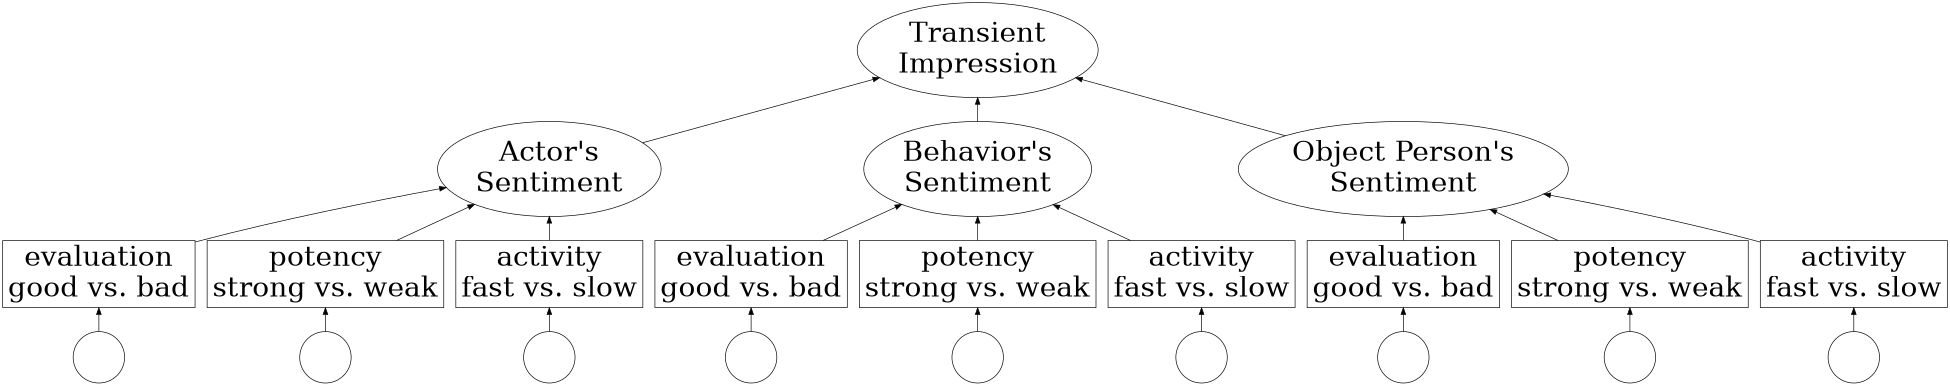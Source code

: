 /*dot -v  -Tpng ACT_ABO.dot -o ACT_ABO.png*/

digraph ISRE_5 {
    /*Graph Properties*/
    dpi = 350;
    size = "13,17";
    pencolor = black;
    rankdir = BT;

    /*Defining Objects*/

    /*The Actor*/
    Actor [label = "Actor's\nSentiment"] [shape = ellipse, width=0.5, height=0.5, fontsize=42];
    Actor_E [label = "evaluation\ngood vs. bad"] [shape = box, width=0.5, height=0.5, fontsize=42]
    a_evaluation_e [label = " "] [shape = circle, width=0.5, height=0.5, fontsize=42]
    Actor_P [label = "potency\nstrong vs. weak"] [shape = box, width=0.5, height=0.5, fontsize=42]
    a_potency_e [label = " "] [shape = circle, width=0.5, height=0.5, fontsize=42]
    Actor_A [label = "activity\nfast vs. slow"] [shape = box, width=0.5, height=0.5, fontsize=42]
    a_activity_e [label = " "] [shape = circle, width=0.5, height=0.5, fontsize=42]

    /*The Behavior*/
    Behavior [label = "Behavior's\nSentiment"] [shape = ellipse, width=0.5, height=0.5, fontsize=42];
    Behavior_E [label = "evaluation\ngood vs. bad"] [shape = box, width=0.5, height=0.5, fontsize=42]
    b_evaluation_e [label = " "] [shape = circle, width=0.5, height=0.5, fontsize=42]
    Behavior_P [label = "potency\nstrong vs. weak"] [shape = box, width=0.5, height=0.5, fontsize=42]
    b_potency_e [label = " "] [shape = circle, width=0.5, height=0.5, fontsize=42]
    Behavior_A [label = "activity\nfast vs. slow"] [shape = box, width=0.5, height=0.5, fontsize=42]
    b_activity_e [label = " "] [shape = circle, width=0.5, height=0.5, fontsize=42]

    /*The Object Person*/
    Object [label = "Object Person's\nSentiment"] [shape = ellipse, width=0.5, height=0.5, fontsize=42];
    Object_E [label = "evaluation\ngood vs. bad"] [shape = box, width=0.5, height=0.5, fontsize=42]
    o_evaluation_e [label = " "] [shape = circle, width=0.5, height=0.5, fontsize=42]
    Object_P [label = "potency\nstrong vs. weak"] [shape = box, width=0.5, height=0.5, fontsize=42]
    o_potency_e [label = " "] [shape = circle, width=0.5, height=0.5, fontsize=42]
    Object_A [label = "activity\nfast vs. slow"] [shape = box, width=0.5, height=0.5, fontsize=42]
    o_activity_e [label = " "] [shape = circle, width=0.5, height=0.5, fontsize=42]

    /*Transient Impresssion*/
     Transient [label = "Transient\nImpression"] [shape = ellipse, width=0.5, height=0.5, fontsize=42];

    /*Defining Relations*/

    {rank = same; Actor, Behavior, Object}
    Actor -> Transient;
    Behavior -> Transient;
    Object -> Transient;

    {rank = same; Actor_E, Actor_P, Actor_A, Behavior_E, Behavior_P, Behavior_A, Object_E, Object_P, Object_A}
    Actor_E -> Actor;
    Actor_P -> Actor;
    Actor_A -> Actor;

    Behavior_E -> Behavior;
    Behavior_P -> Behavior;
    Behavior_A -> Behavior;

    Object_E -> Object;
    Object_P -> Object;
    Object_A -> Object;

    {rank = same; a_evaluation_e, a_potency_e, a_activity_e, b_evaluation_e, b_potency_e, b_activity_e, o_evaluation_e, o_potency_e, o_activity_e}
    a_evaluation_e -> Actor_E;
    a_potency_e -> Actor_P;
    a_activity_e -> Actor_A;

    b_evaluation_e -> Behavior_E;
    b_potency_e -> Behavior_P;
    b_activity_e -> Behavior_A;

    o_evaluation_e -> Object_E;
    o_potency_e -> Object_P;
    o_activity_e -> Object_A;

    Actor -> Behavior [ style = invis, arrowhead = none];
    Behavior -> Object [ style = invis, arrowhead = none];
}
